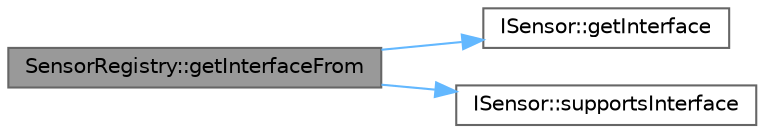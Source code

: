 digraph "SensorRegistry::getInterfaceFrom"
{
 // LATEX_PDF_SIZE
  bgcolor="transparent";
  edge [fontname=Helvetica,fontsize=10,labelfontname=Helvetica,labelfontsize=10];
  node [fontname=Helvetica,fontsize=10,shape=box,height=0.2,width=0.4];
  rankdir="LR";
  Node1 [id="Node000001",label="SensorRegistry::getInterfaceFrom",height=0.2,width=0.4,color="gray40", fillcolor="grey60", style="filled", fontcolor="black",tooltip="Helper to get a specific interface from a sensor if supported."];
  Node1 -> Node2 [id="edge1_Node000001_Node000002",color="steelblue1",style="solid",tooltip=" "];
  Node2 [id="Node000002",label="ISensor::getInterface",height=0.2,width=0.4,color="grey40", fillcolor="white", style="filled",URL="$class_i_sensor.html#a121bd5c03bbb2c9f27addea330bdc705",tooltip="Get interface implementation."];
  Node1 -> Node3 [id="edge2_Node000001_Node000003",color="steelblue1",style="solid",tooltip=" "];
  Node3 [id="Node000003",label="ISensor::supportsInterface",height=0.2,width=0.4,color="grey40", fillcolor="white", style="filled",URL="$class_i_sensor.html#a0aa4dae9e1a5405d10ab3d5354b816af",tooltip="Check if sensor supports a specific interface."];
}
